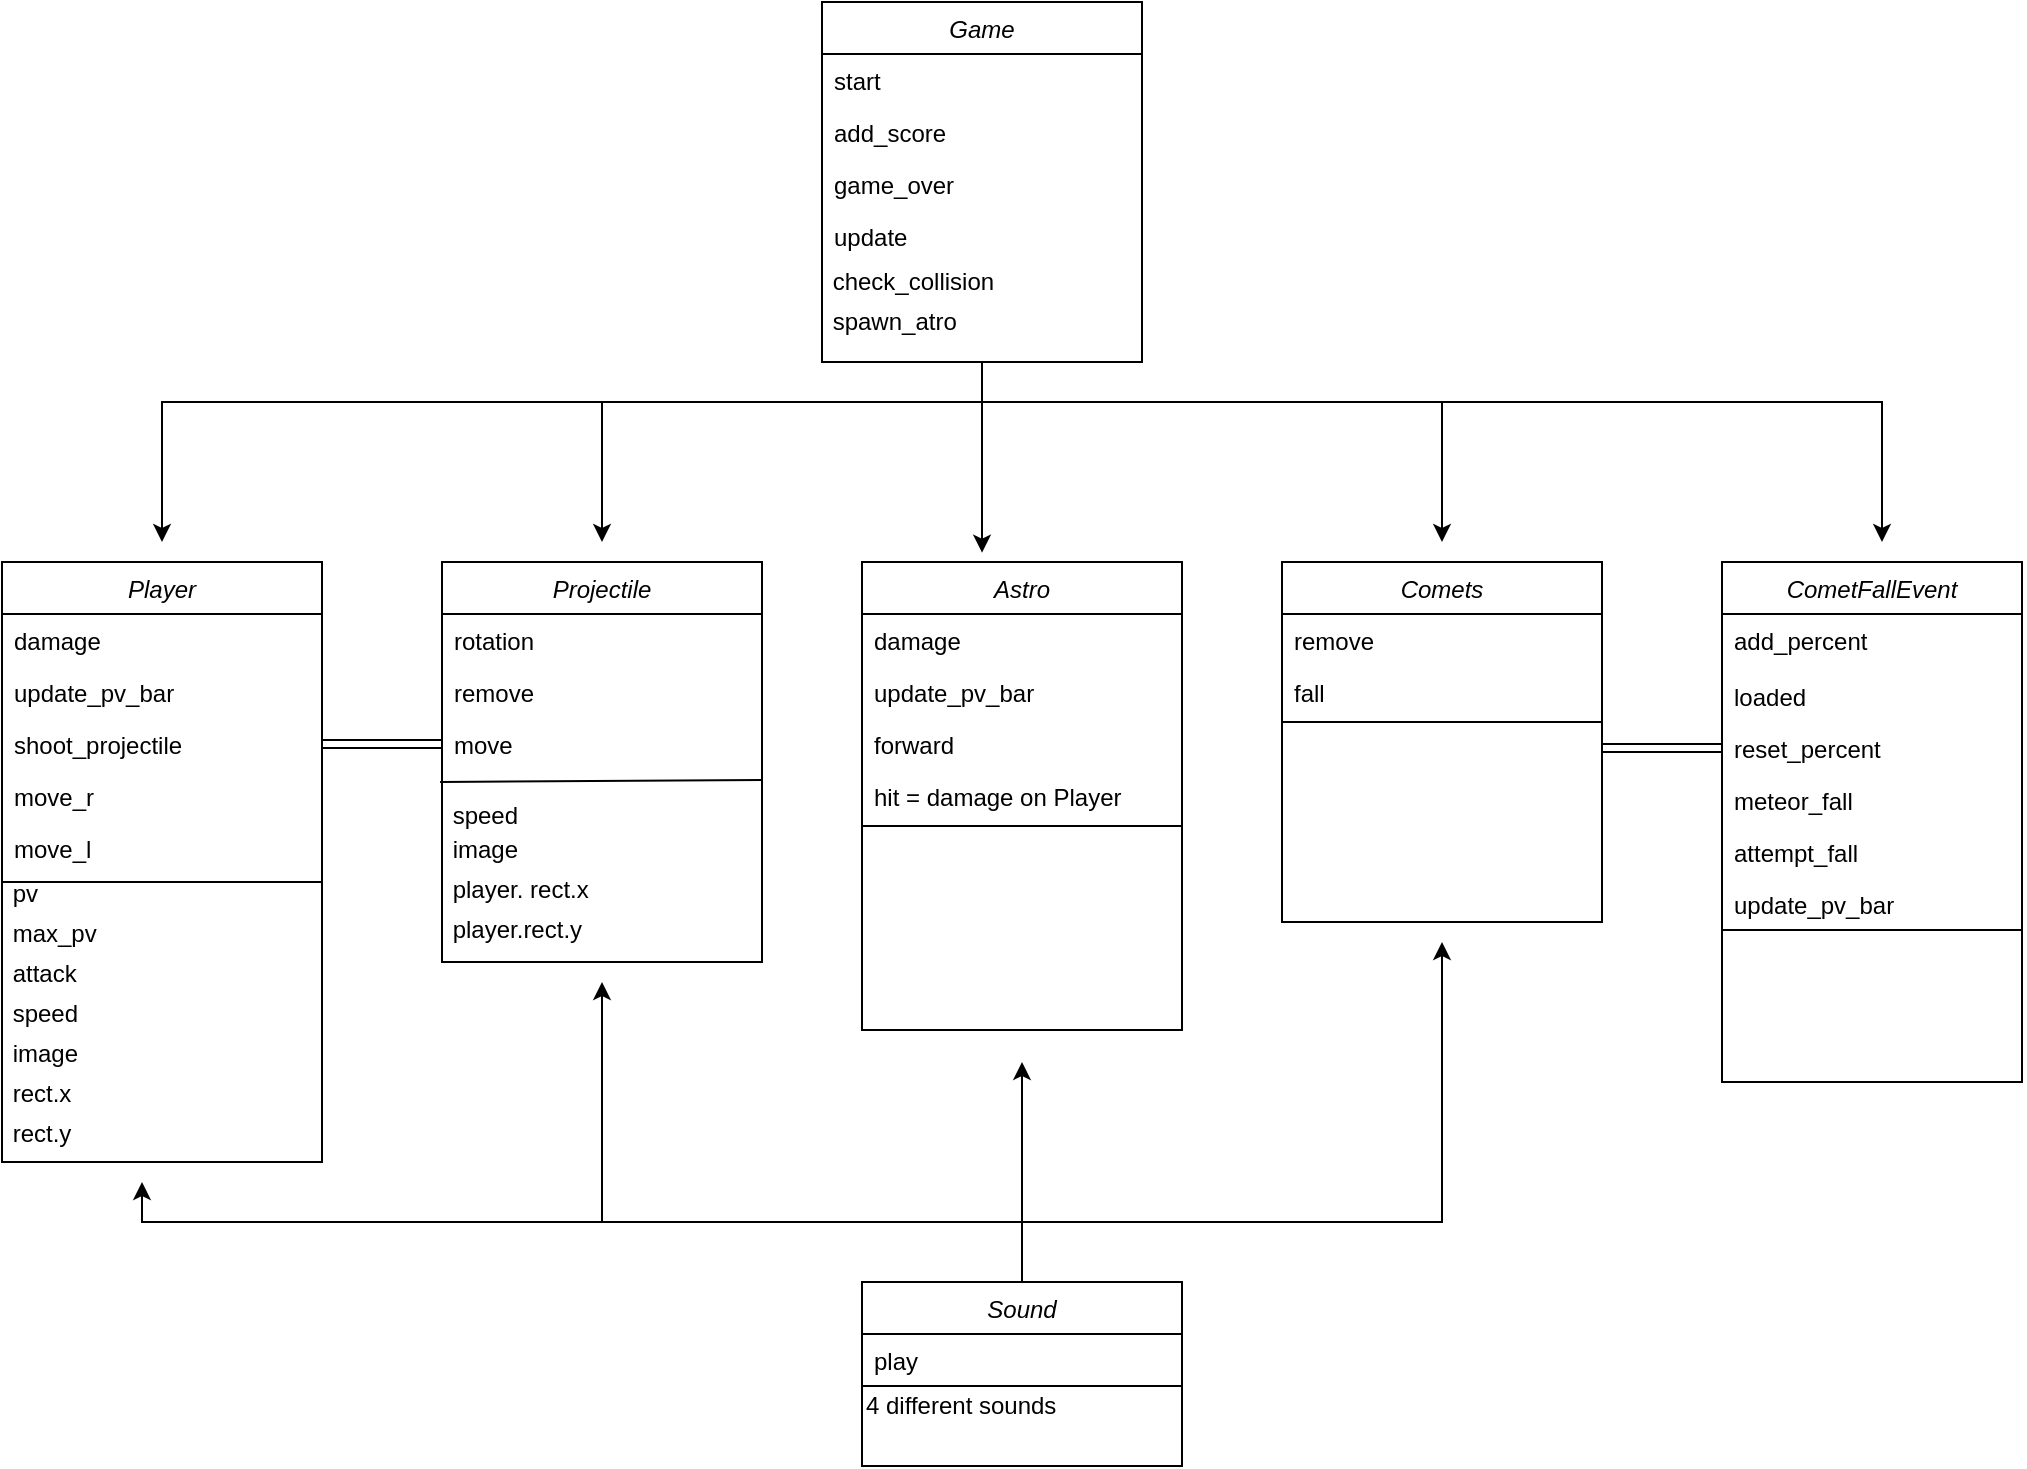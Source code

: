 <mxfile version="14.6.5" type="github">
  <diagram id="a4yLnYOTzEgRWiMyZkhd" name="Page-1">
    <mxGraphModel dx="2561" dy="839" grid="1" gridSize="10" guides="1" tooltips="1" connect="1" arrows="1" fold="1" page="1" pageScale="1" pageWidth="827" pageHeight="1169" math="0" shadow="0">
      <root>
        <mxCell id="0" />
        <mxCell id="1" parent="0" />
        <mxCell id="2H_K8tPodhpWnuWHJw1--14" style="edgeStyle=none;rounded=0;orthogonalLoop=1;jettySize=auto;html=1;entryX=0.375;entryY=-0.02;entryDx=0;entryDy=0;entryPerimeter=0;" edge="1" parent="1" source="P_a_gJJjIW5u5B4pkmQv-1" target="P_a_gJJjIW5u5B4pkmQv-30">
          <mxGeometry relative="1" as="geometry" />
        </mxCell>
        <mxCell id="2H_K8tPodhpWnuWHJw1--15" style="edgeStyle=orthogonalEdgeStyle;rounded=0;orthogonalLoop=1;jettySize=auto;html=1;exitX=0.75;exitY=1;exitDx=0;exitDy=0;" edge="1" parent="1" source="P_a_gJJjIW5u5B4pkmQv-1">
          <mxGeometry relative="1" as="geometry">
            <mxPoint x="610" y="390" as="targetPoint" />
            <Array as="points">
              <mxPoint x="420" y="300" />
              <mxPoint x="380" y="300" />
              <mxPoint x="380" y="320" />
              <mxPoint x="610" y="320" />
            </Array>
          </mxGeometry>
        </mxCell>
        <mxCell id="2H_K8tPodhpWnuWHJw1--16" style="edgeStyle=orthogonalEdgeStyle;rounded=0;orthogonalLoop=1;jettySize=auto;html=1;exitX=0.25;exitY=1;exitDx=0;exitDy=0;" edge="1" parent="1" source="P_a_gJJjIW5u5B4pkmQv-1">
          <mxGeometry relative="1" as="geometry">
            <mxPoint x="-30" y="390" as="targetPoint" />
            <Array as="points">
              <mxPoint x="380" y="300" />
              <mxPoint x="380" y="320" />
              <mxPoint x="-30" y="320" />
            </Array>
          </mxGeometry>
        </mxCell>
        <mxCell id="2H_K8tPodhpWnuWHJw1--17" style="edgeStyle=orthogonalEdgeStyle;rounded=0;orthogonalLoop=1;jettySize=auto;html=1;exitX=0.5;exitY=1;exitDx=0;exitDy=0;" edge="1" parent="1" source="P_a_gJJjIW5u5B4pkmQv-1">
          <mxGeometry relative="1" as="geometry">
            <mxPoint x="830" y="390" as="targetPoint" />
            <Array as="points">
              <mxPoint x="380" y="320" />
            </Array>
          </mxGeometry>
        </mxCell>
        <mxCell id="P_a_gJJjIW5u5B4pkmQv-1" value="Game" style="swimlane;fontStyle=2;align=center;verticalAlign=top;childLayout=stackLayout;horizontal=1;startSize=26;horizontalStack=0;resizeParent=1;resizeLast=0;collapsible=1;marginBottom=0;rounded=0;shadow=0;strokeWidth=1;" parent="1" vertex="1">
          <mxGeometry x="300" y="120" width="160" height="180" as="geometry">
            <mxRectangle x="230" y="140" width="160" height="26" as="alternateBounds" />
          </mxGeometry>
        </mxCell>
        <mxCell id="P_a_gJJjIW5u5B4pkmQv-3" value="start" style="text;align=left;verticalAlign=top;spacingLeft=4;spacingRight=4;overflow=hidden;rotatable=0;points=[[0,0.5],[1,0.5]];portConstraint=eastwest;rounded=0;shadow=0;html=0;" parent="P_a_gJJjIW5u5B4pkmQv-1" vertex="1">
          <mxGeometry y="26" width="160" height="26" as="geometry" />
        </mxCell>
        <mxCell id="P_a_gJJjIW5u5B4pkmQv-4" value="add_score" style="text;align=left;verticalAlign=top;spacingLeft=4;spacingRight=4;overflow=hidden;rotatable=0;points=[[0,0.5],[1,0.5]];portConstraint=eastwest;rounded=0;shadow=0;html=0;" parent="P_a_gJJjIW5u5B4pkmQv-1" vertex="1">
          <mxGeometry y="52" width="160" height="26" as="geometry" />
        </mxCell>
        <mxCell id="P_a_gJJjIW5u5B4pkmQv-6" value="game_over" style="text;align=left;verticalAlign=top;spacingLeft=4;spacingRight=4;overflow=hidden;rotatable=0;points=[[0,0.5],[1,0.5]];portConstraint=eastwest;rounded=0;shadow=0;html=0;" parent="P_a_gJJjIW5u5B4pkmQv-1" vertex="1">
          <mxGeometry y="78" width="160" height="26" as="geometry" />
        </mxCell>
        <mxCell id="P_a_gJJjIW5u5B4pkmQv-7" value="update" style="text;align=left;verticalAlign=top;spacingLeft=4;spacingRight=4;overflow=hidden;rotatable=0;points=[[0,0.5],[1,0.5]];portConstraint=eastwest;rounded=0;shadow=0;html=0;" parent="P_a_gJJjIW5u5B4pkmQv-1" vertex="1">
          <mxGeometry y="104" width="160" height="26" as="geometry" />
        </mxCell>
        <mxCell id="2H_K8tPodhpWnuWHJw1--11" value="&amp;nbsp;check_collision" style="text;html=1;align=left;verticalAlign=middle;resizable=0;points=[];autosize=1;strokeColor=none;" vertex="1" parent="P_a_gJJjIW5u5B4pkmQv-1">
          <mxGeometry y="130" width="160" height="20" as="geometry" />
        </mxCell>
        <mxCell id="2H_K8tPodhpWnuWHJw1--12" value="&amp;nbsp;spawn_atro" style="text;html=1;align=left;verticalAlign=middle;resizable=0;points=[];autosize=1;strokeColor=none;" vertex="1" parent="P_a_gJJjIW5u5B4pkmQv-1">
          <mxGeometry y="150" width="160" height="20" as="geometry" />
        </mxCell>
        <mxCell id="P_a_gJJjIW5u5B4pkmQv-10" value="Player" style="swimlane;fontStyle=2;align=center;verticalAlign=top;childLayout=stackLayout;horizontal=1;startSize=26;horizontalStack=0;resizeParent=1;resizeLast=0;collapsible=1;marginBottom=0;rounded=0;shadow=0;strokeWidth=1;" parent="1" vertex="1">
          <mxGeometry x="-110" y="400" width="160" height="300" as="geometry">
            <mxRectangle x="540" y="30" width="160" height="26" as="alternateBounds" />
          </mxGeometry>
        </mxCell>
        <mxCell id="P_a_gJJjIW5u5B4pkmQv-12" value="damage" style="text;align=left;verticalAlign=top;spacingLeft=4;spacingRight=4;overflow=hidden;rotatable=0;points=[[0,0.5],[1,0.5]];portConstraint=eastwest;rounded=0;shadow=0;html=0;" parent="P_a_gJJjIW5u5B4pkmQv-10" vertex="1">
          <mxGeometry y="26" width="160" height="26" as="geometry" />
        </mxCell>
        <mxCell id="P_a_gJJjIW5u5B4pkmQv-13" value="update_pv_bar" style="text;align=left;verticalAlign=top;spacingLeft=4;spacingRight=4;overflow=hidden;rotatable=0;points=[[0,0.5],[1,0.5]];portConstraint=eastwest;rounded=0;shadow=0;html=0;" parent="P_a_gJJjIW5u5B4pkmQv-10" vertex="1">
          <mxGeometry y="52" width="160" height="26" as="geometry" />
        </mxCell>
        <mxCell id="P_a_gJJjIW5u5B4pkmQv-14" value="shoot_projectile" style="text;align=left;verticalAlign=top;spacingLeft=4;spacingRight=4;overflow=hidden;rotatable=0;points=[[0,0.5],[1,0.5]];portConstraint=eastwest;rounded=0;shadow=0;html=0;" parent="P_a_gJJjIW5u5B4pkmQv-10" vertex="1">
          <mxGeometry y="78" width="160" height="26" as="geometry" />
        </mxCell>
        <mxCell id="P_a_gJJjIW5u5B4pkmQv-15" value="move_r" style="text;align=left;verticalAlign=top;spacingLeft=4;spacingRight=4;overflow=hidden;rotatable=0;points=[[0,0.5],[1,0.5]];portConstraint=eastwest;rounded=0;shadow=0;html=0;" parent="P_a_gJJjIW5u5B4pkmQv-10" vertex="1">
          <mxGeometry y="104" width="160" height="26" as="geometry" />
        </mxCell>
        <mxCell id="P_a_gJJjIW5u5B4pkmQv-16" value="move_l" style="text;align=left;verticalAlign=top;spacingLeft=4;spacingRight=4;overflow=hidden;rotatable=0;points=[[0,0.5],[1,0.5]];portConstraint=eastwest;rounded=0;shadow=0;html=0;" parent="P_a_gJJjIW5u5B4pkmQv-10" vertex="1">
          <mxGeometry y="130" width="160" height="26" as="geometry" />
        </mxCell>
        <mxCell id="2H_K8tPodhpWnuWHJw1--8" value="" style="endArrow=none;html=1;entryX=1.031;entryY=1.077;entryDx=0;entryDy=0;entryPerimeter=0;" edge="1" parent="P_a_gJJjIW5u5B4pkmQv-10">
          <mxGeometry width="50" height="50" relative="1" as="geometry">
            <mxPoint y="160" as="sourcePoint" />
            <mxPoint x="160.0" y="160.002" as="targetPoint" />
          </mxGeometry>
        </mxCell>
        <mxCell id="2H_K8tPodhpWnuWHJw1--30" value="&amp;nbsp;pv" style="text;html=1;align=left;verticalAlign=middle;resizable=0;points=[];autosize=1;strokeColor=none;" vertex="1" parent="P_a_gJJjIW5u5B4pkmQv-10">
          <mxGeometry y="156" width="160" height="20" as="geometry" />
        </mxCell>
        <mxCell id="2H_K8tPodhpWnuWHJw1--33" value="&amp;nbsp;max_pv" style="text;html=1;align=left;verticalAlign=middle;resizable=0;points=[];autosize=1;strokeColor=none;" vertex="1" parent="P_a_gJJjIW5u5B4pkmQv-10">
          <mxGeometry y="176" width="160" height="20" as="geometry" />
        </mxCell>
        <mxCell id="2H_K8tPodhpWnuWHJw1--34" value="&amp;nbsp;attack" style="text;html=1;align=left;verticalAlign=middle;resizable=0;points=[];autosize=1;strokeColor=none;" vertex="1" parent="P_a_gJJjIW5u5B4pkmQv-10">
          <mxGeometry y="196" width="160" height="20" as="geometry" />
        </mxCell>
        <mxCell id="2H_K8tPodhpWnuWHJw1--35" value="&amp;nbsp;speed" style="text;html=1;align=left;verticalAlign=middle;resizable=0;points=[];autosize=1;strokeColor=none;" vertex="1" parent="P_a_gJJjIW5u5B4pkmQv-10">
          <mxGeometry y="216" width="160" height="20" as="geometry" />
        </mxCell>
        <mxCell id="2H_K8tPodhpWnuWHJw1--36" value="&amp;nbsp;image" style="text;html=1;align=left;verticalAlign=middle;resizable=0;points=[];autosize=1;strokeColor=none;" vertex="1" parent="P_a_gJJjIW5u5B4pkmQv-10">
          <mxGeometry y="236" width="160" height="20" as="geometry" />
        </mxCell>
        <mxCell id="2H_K8tPodhpWnuWHJw1--37" value="&amp;nbsp;rect.x&amp;nbsp;" style="text;html=1;align=left;verticalAlign=middle;resizable=0;points=[];autosize=1;strokeColor=none;" vertex="1" parent="P_a_gJJjIW5u5B4pkmQv-10">
          <mxGeometry y="256" width="160" height="20" as="geometry" />
        </mxCell>
        <mxCell id="2H_K8tPodhpWnuWHJw1--38" value="&amp;nbsp;rect.y" style="text;html=1;align=left;verticalAlign=middle;resizable=0;points=[];autosize=1;strokeColor=none;" vertex="1" parent="P_a_gJJjIW5u5B4pkmQv-10">
          <mxGeometry y="276" width="160" height="20" as="geometry" />
        </mxCell>
        <mxCell id="P_a_gJJjIW5u5B4pkmQv-18" value="Projectile" style="swimlane;fontStyle=2;align=center;verticalAlign=top;childLayout=stackLayout;horizontal=1;startSize=26;horizontalStack=0;resizeParent=1;resizeLast=0;collapsible=1;marginBottom=0;rounded=0;shadow=0;strokeWidth=1;" parent="1" vertex="1">
          <mxGeometry x="110" y="400" width="160" height="200" as="geometry">
            <mxRectangle x="230" y="140" width="160" height="26" as="alternateBounds" />
          </mxGeometry>
        </mxCell>
        <mxCell id="P_a_gJJjIW5u5B4pkmQv-19" value="rotation" style="text;align=left;verticalAlign=top;spacingLeft=4;spacingRight=4;overflow=hidden;rotatable=0;points=[[0,0.5],[1,0.5]];portConstraint=eastwest;rounded=0;shadow=0;html=0;" parent="P_a_gJJjIW5u5B4pkmQv-18" vertex="1">
          <mxGeometry y="26" width="160" height="26" as="geometry" />
        </mxCell>
        <mxCell id="P_a_gJJjIW5u5B4pkmQv-20" value="remove" style="text;align=left;verticalAlign=top;spacingLeft=4;spacingRight=4;overflow=hidden;rotatable=0;points=[[0,0.5],[1,0.5]];portConstraint=eastwest;rounded=0;shadow=0;html=0;" parent="P_a_gJJjIW5u5B4pkmQv-18" vertex="1">
          <mxGeometry y="52" width="160" height="26" as="geometry" />
        </mxCell>
        <mxCell id="P_a_gJJjIW5u5B4pkmQv-22" value="move" style="text;align=left;verticalAlign=top;spacingLeft=4;spacingRight=4;overflow=hidden;rotatable=0;points=[[0,0.5],[1,0.5]];portConstraint=eastwest;rounded=0;shadow=0;html=0;" parent="P_a_gJJjIW5u5B4pkmQv-18" vertex="1">
          <mxGeometry y="78" width="160" height="26" as="geometry" />
        </mxCell>
        <mxCell id="B7ljv2a7CQXohOee3qGk-2" value="" style="endArrow=none;html=1;exitX=-0.006;exitY=0.231;exitDx=0;exitDy=0;exitPerimeter=0;" parent="P_a_gJJjIW5u5B4pkmQv-18" edge="1">
          <mxGeometry width="50" height="50" relative="1" as="geometry">
            <mxPoint x="-0.96" y="110.006" as="sourcePoint" />
            <mxPoint x="160" y="109" as="targetPoint" />
          </mxGeometry>
        </mxCell>
        <mxCell id="2H_K8tPodhpWnuWHJw1--39" value="&lt;br&gt;&amp;nbsp;speed" style="text;html=1;align=left;verticalAlign=middle;resizable=0;points=[];autosize=1;strokeColor=none;" vertex="1" parent="P_a_gJJjIW5u5B4pkmQv-18">
          <mxGeometry y="104" width="160" height="30" as="geometry" />
        </mxCell>
        <mxCell id="2H_K8tPodhpWnuWHJw1--41" value="&amp;nbsp;image" style="text;html=1;align=left;verticalAlign=middle;resizable=0;points=[];autosize=1;strokeColor=none;" vertex="1" parent="P_a_gJJjIW5u5B4pkmQv-18">
          <mxGeometry y="134" width="160" height="20" as="geometry" />
        </mxCell>
        <mxCell id="2H_K8tPodhpWnuWHJw1--42" value="&amp;nbsp;player. rect.x" style="text;html=1;align=left;verticalAlign=middle;resizable=0;points=[];autosize=1;strokeColor=none;" vertex="1" parent="P_a_gJJjIW5u5B4pkmQv-18">
          <mxGeometry y="154" width="160" height="20" as="geometry" />
        </mxCell>
        <mxCell id="2H_K8tPodhpWnuWHJw1--43" value="&amp;nbsp;player.rect.y" style="text;html=1;align=left;verticalAlign=middle;resizable=0;points=[];autosize=1;strokeColor=none;" vertex="1" parent="P_a_gJJjIW5u5B4pkmQv-18">
          <mxGeometry y="174" width="160" height="20" as="geometry" />
        </mxCell>
        <mxCell id="P_a_gJJjIW5u5B4pkmQv-30" value="Astro" style="swimlane;fontStyle=2;align=center;verticalAlign=top;childLayout=stackLayout;horizontal=1;startSize=26;horizontalStack=0;resizeParent=1;resizeLast=0;collapsible=1;marginBottom=0;rounded=0;shadow=0;strokeWidth=1;" parent="1" vertex="1">
          <mxGeometry x="320" y="400" width="160" height="234" as="geometry">
            <mxRectangle x="230" y="140" width="160" height="26" as="alternateBounds" />
          </mxGeometry>
        </mxCell>
        <mxCell id="P_a_gJJjIW5u5B4pkmQv-32" value="damage" style="text;align=left;verticalAlign=top;spacingLeft=4;spacingRight=4;overflow=hidden;rotatable=0;points=[[0,0.5],[1,0.5]];portConstraint=eastwest;rounded=0;shadow=0;html=0;" parent="P_a_gJJjIW5u5B4pkmQv-30" vertex="1">
          <mxGeometry y="26" width="160" height="26" as="geometry" />
        </mxCell>
        <mxCell id="P_a_gJJjIW5u5B4pkmQv-33" value="update_pv_bar" style="text;align=left;verticalAlign=top;spacingLeft=4;spacingRight=4;overflow=hidden;rotatable=0;points=[[0,0.5],[1,0.5]];portConstraint=eastwest;rounded=0;shadow=0;html=0;" parent="P_a_gJJjIW5u5B4pkmQv-30" vertex="1">
          <mxGeometry y="52" width="160" height="26" as="geometry" />
        </mxCell>
        <mxCell id="P_a_gJJjIW5u5B4pkmQv-35" value="forward" style="text;align=left;verticalAlign=top;spacingLeft=4;spacingRight=4;overflow=hidden;rotatable=0;points=[[0,0.5],[1,0.5]];portConstraint=eastwest;rounded=0;shadow=0;html=0;" parent="P_a_gJJjIW5u5B4pkmQv-30" vertex="1">
          <mxGeometry y="78" width="160" height="26" as="geometry" />
        </mxCell>
        <mxCell id="P_a_gJJjIW5u5B4pkmQv-36" value="hit = damage on Player&#xa; " style="text;align=left;verticalAlign=top;spacingLeft=4;spacingRight=4;overflow=hidden;rotatable=0;points=[[0,0.5],[1,0.5]];portConstraint=eastwest;rounded=0;shadow=0;html=0;" parent="P_a_gJJjIW5u5B4pkmQv-30" vertex="1">
          <mxGeometry y="104" width="160" height="26" as="geometry" />
        </mxCell>
        <mxCell id="B7ljv2a7CQXohOee3qGk-5" value="" style="endArrow=none;html=1;" parent="P_a_gJJjIW5u5B4pkmQv-30" edge="1">
          <mxGeometry width="50" height="50" relative="1" as="geometry">
            <mxPoint y="132" as="sourcePoint" />
            <mxPoint x="160" y="132" as="targetPoint" />
          </mxGeometry>
        </mxCell>
        <mxCell id="P_a_gJJjIW5u5B4pkmQv-38" value="CometFallEvent" style="swimlane;fontStyle=2;align=center;verticalAlign=top;childLayout=stackLayout;horizontal=1;startSize=26;horizontalStack=0;resizeParent=1;resizeLast=0;collapsible=1;marginBottom=0;rounded=0;shadow=0;strokeWidth=1;" parent="1" vertex="1">
          <mxGeometry x="750" y="400" width="150" height="260" as="geometry">
            <mxRectangle x="230" y="140" width="160" height="26" as="alternateBounds" />
          </mxGeometry>
        </mxCell>
        <mxCell id="P_a_gJJjIW5u5B4pkmQv-40" value="add_percent" style="text;align=left;verticalAlign=top;spacingLeft=4;spacingRight=4;overflow=hidden;rotatable=0;points=[[0,0.5],[1,0.5]];portConstraint=eastwest;rounded=0;shadow=0;html=0;" parent="P_a_gJJjIW5u5B4pkmQv-38" vertex="1">
          <mxGeometry y="26" width="150" height="28" as="geometry" />
        </mxCell>
        <mxCell id="P_a_gJJjIW5u5B4pkmQv-42" value="loaded" style="text;align=left;verticalAlign=top;spacingLeft=4;spacingRight=4;overflow=hidden;rotatable=0;points=[[0,0.5],[1,0.5]];portConstraint=eastwest;rounded=0;shadow=0;html=0;" parent="P_a_gJJjIW5u5B4pkmQv-38" vertex="1">
          <mxGeometry y="54" width="150" height="26" as="geometry" />
        </mxCell>
        <mxCell id="P_a_gJJjIW5u5B4pkmQv-43" value="reset_percent" style="text;align=left;verticalAlign=top;spacingLeft=4;spacingRight=4;overflow=hidden;rotatable=0;points=[[0,0.5],[1,0.5]];portConstraint=eastwest;rounded=0;shadow=0;html=0;" parent="P_a_gJJjIW5u5B4pkmQv-38" vertex="1">
          <mxGeometry y="80" width="150" height="26" as="geometry" />
        </mxCell>
        <mxCell id="P_a_gJJjIW5u5B4pkmQv-44" value="meteor_fall" style="text;align=left;verticalAlign=top;spacingLeft=4;spacingRight=4;overflow=hidden;rotatable=0;points=[[0,0.5],[1,0.5]];portConstraint=eastwest;rounded=0;shadow=0;html=0;" parent="P_a_gJJjIW5u5B4pkmQv-38" vertex="1">
          <mxGeometry y="106" width="150" height="26" as="geometry" />
        </mxCell>
        <mxCell id="P_a_gJJjIW5u5B4pkmQv-47" value="attempt_fall" style="text;align=left;verticalAlign=top;spacingLeft=4;spacingRight=4;overflow=hidden;rotatable=0;points=[[0,0.5],[1,0.5]];portConstraint=eastwest;rounded=0;shadow=0;html=0;" parent="P_a_gJJjIW5u5B4pkmQv-38" vertex="1">
          <mxGeometry y="132" width="150" height="26" as="geometry" />
        </mxCell>
        <mxCell id="P_a_gJJjIW5u5B4pkmQv-45" value="update_pv_bar" style="text;align=left;verticalAlign=top;spacingLeft=4;spacingRight=4;overflow=hidden;rotatable=0;points=[[0,0.5],[1,0.5]];portConstraint=eastwest;rounded=0;shadow=0;html=0;" parent="P_a_gJJjIW5u5B4pkmQv-38" vertex="1">
          <mxGeometry y="158" width="150" height="26" as="geometry" />
        </mxCell>
        <mxCell id="2H_K8tPodhpWnuWHJw1--4" value="" style="endArrow=none;html=1;" edge="1" parent="P_a_gJJjIW5u5B4pkmQv-38">
          <mxGeometry width="50" height="50" relative="1" as="geometry">
            <mxPoint y="184" as="sourcePoint" />
            <mxPoint x="150" y="184" as="targetPoint" />
          </mxGeometry>
        </mxCell>
        <mxCell id="2H_K8tPodhpWnuWHJw1--23" style="edgeStyle=elbowEdgeStyle;shape=link;rounded=0;orthogonalLoop=1;jettySize=auto;elbow=vertical;html=1;entryX=0;entryY=0.5;entryDx=0;entryDy=0;" edge="1" parent="1" target="P_a_gJJjIW5u5B4pkmQv-43">
          <mxGeometry relative="1" as="geometry">
            <mxPoint x="690" y="493" as="sourcePoint" />
          </mxGeometry>
        </mxCell>
        <mxCell id="P_a_gJJjIW5u5B4pkmQv-48" value="Comets" style="swimlane;fontStyle=2;align=center;verticalAlign=top;childLayout=stackLayout;horizontal=1;startSize=26;horizontalStack=0;resizeParent=1;resizeLast=0;collapsible=1;marginBottom=0;rounded=0;shadow=0;strokeWidth=1;" parent="1" vertex="1">
          <mxGeometry x="530" y="400" width="160" height="180" as="geometry">
            <mxRectangle x="230" y="140" width="160" height="26" as="alternateBounds" />
          </mxGeometry>
        </mxCell>
        <mxCell id="P_a_gJJjIW5u5B4pkmQv-49" value="remove" style="text;align=left;verticalAlign=top;spacingLeft=4;spacingRight=4;overflow=hidden;rotatable=0;points=[[0,0.5],[1,0.5]];portConstraint=eastwest;rounded=0;shadow=0;html=0;" parent="P_a_gJJjIW5u5B4pkmQv-48" vertex="1">
          <mxGeometry y="26" width="160" height="26" as="geometry" />
        </mxCell>
        <mxCell id="P_a_gJJjIW5u5B4pkmQv-50" value="fall" style="text;align=left;verticalAlign=top;spacingLeft=4;spacingRight=4;overflow=hidden;rotatable=0;points=[[0,0.5],[1,0.5]];portConstraint=eastwest;rounded=0;shadow=0;html=0;" parent="P_a_gJJjIW5u5B4pkmQv-48" vertex="1">
          <mxGeometry y="52" width="160" height="26" as="geometry" />
        </mxCell>
        <mxCell id="2H_K8tPodhpWnuWHJw1--5" value="" style="endArrow=none;html=1;entryX=1.031;entryY=1.077;entryDx=0;entryDy=0;entryPerimeter=0;" edge="1" parent="P_a_gJJjIW5u5B4pkmQv-48">
          <mxGeometry width="50" height="50" relative="1" as="geometry">
            <mxPoint y="80" as="sourcePoint" />
            <mxPoint x="160.0" y="80.002" as="targetPoint" />
          </mxGeometry>
        </mxCell>
        <mxCell id="2H_K8tPodhpWnuWHJw1--1" style="edgeStyle=orthogonalEdgeStyle;rounded=0;orthogonalLoop=1;jettySize=auto;html=1;exitX=0.5;exitY=1;exitDx=0;exitDy=0;" edge="1" parent="1" source="P_a_gJJjIW5u5B4pkmQv-1">
          <mxGeometry relative="1" as="geometry">
            <mxPoint x="190" y="390" as="targetPoint" />
            <mxPoint x="380" y="320" as="sourcePoint" />
            <Array as="points">
              <mxPoint x="380" y="320" />
              <mxPoint x="190" y="320" />
            </Array>
          </mxGeometry>
        </mxCell>
        <mxCell id="P_a_gJJjIW5u5B4pkmQv-58" value="Sound" style="swimlane;fontStyle=2;align=center;verticalAlign=top;childLayout=stackLayout;horizontal=1;startSize=26;horizontalStack=0;resizeParent=1;resizeLast=0;collapsible=1;marginBottom=0;rounded=0;shadow=0;strokeWidth=1;" parent="1" vertex="1">
          <mxGeometry x="320" y="760" width="160" height="92" as="geometry">
            <mxRectangle x="230" y="140" width="160" height="26" as="alternateBounds" />
          </mxGeometry>
        </mxCell>
        <mxCell id="P_a_gJJjIW5u5B4pkmQv-59" value="play" style="text;align=left;verticalAlign=top;spacingLeft=4;spacingRight=4;overflow=hidden;rotatable=0;points=[[0,0.5],[1,0.5]];portConstraint=eastwest;rounded=0;shadow=0;html=0;" parent="P_a_gJJjIW5u5B4pkmQv-58" vertex="1">
          <mxGeometry y="26" width="160" height="26" as="geometry" />
        </mxCell>
        <mxCell id="2H_K8tPodhpWnuWHJw1--9" value="" style="endArrow=none;html=1;entryX=1.031;entryY=1.077;entryDx=0;entryDy=0;entryPerimeter=0;" edge="1" parent="P_a_gJJjIW5u5B4pkmQv-58">
          <mxGeometry width="50" height="50" relative="1" as="geometry">
            <mxPoint y="52" as="sourcePoint" />
            <mxPoint x="160" y="52.002" as="targetPoint" />
          </mxGeometry>
        </mxCell>
        <mxCell id="2H_K8tPodhpWnuWHJw1--25" value="4 different sounds" style="text;html=1;align=left;verticalAlign=middle;resizable=0;points=[];autosize=1;strokeColor=none;" vertex="1" parent="P_a_gJJjIW5u5B4pkmQv-58">
          <mxGeometry y="52" width="160" height="20" as="geometry" />
        </mxCell>
        <mxCell id="2H_K8tPodhpWnuWHJw1--18" style="edgeStyle=none;rounded=0;orthogonalLoop=1;jettySize=auto;html=1;exitX=0.5;exitY=0;exitDx=0;exitDy=0;" edge="1" parent="1" source="P_a_gJJjIW5u5B4pkmQv-58">
          <mxGeometry relative="1" as="geometry">
            <mxPoint x="300" y="740" as="sourcePoint" />
            <mxPoint x="400" y="650" as="targetPoint" />
          </mxGeometry>
        </mxCell>
        <mxCell id="2H_K8tPodhpWnuWHJw1--19" style="edgeStyle=orthogonalEdgeStyle;rounded=0;orthogonalLoop=1;jettySize=auto;html=1;exitX=0.5;exitY=0;exitDx=0;exitDy=0;" edge="1" parent="1" source="P_a_gJJjIW5u5B4pkmQv-58">
          <mxGeometry relative="1" as="geometry">
            <mxPoint x="190" y="610" as="targetPoint" />
            <mxPoint x="380" y="790" as="sourcePoint" />
            <Array as="points">
              <mxPoint x="400" y="730" />
              <mxPoint x="190" y="730" />
            </Array>
          </mxGeometry>
        </mxCell>
        <mxCell id="2H_K8tPodhpWnuWHJw1--20" style="edgeStyle=orthogonalEdgeStyle;rounded=0;orthogonalLoop=1;jettySize=auto;html=1;exitX=0.5;exitY=1;exitDx=0;exitDy=0;" edge="1" parent="1">
          <mxGeometry relative="1" as="geometry">
            <mxPoint x="-40" y="710" as="targetPoint" />
            <mxPoint x="190" y="690" as="sourcePoint" />
            <Array as="points">
              <mxPoint x="190" y="730" />
              <mxPoint x="-40" y="730" />
            </Array>
          </mxGeometry>
        </mxCell>
        <mxCell id="2H_K8tPodhpWnuWHJw1--21" style="edgeStyle=orthogonalEdgeStyle;rounded=0;orthogonalLoop=1;jettySize=auto;html=1;exitX=0.5;exitY=0;exitDx=0;exitDy=0;" edge="1" parent="1" source="P_a_gJJjIW5u5B4pkmQv-58">
          <mxGeometry relative="1" as="geometry">
            <mxPoint x="610" y="590" as="targetPoint" />
            <mxPoint x="650" y="640" as="sourcePoint" />
            <Array as="points">
              <mxPoint x="400" y="730" />
              <mxPoint x="610" y="730" />
            </Array>
          </mxGeometry>
        </mxCell>
        <mxCell id="2H_K8tPodhpWnuWHJw1--24" style="edgeStyle=elbowEdgeStyle;shape=link;rounded=0;orthogonalLoop=1;jettySize=auto;elbow=vertical;html=1;exitX=1;exitY=0.5;exitDx=0;exitDy=0;entryX=0;entryY=0.5;entryDx=0;entryDy=0;" edge="1" parent="1" source="P_a_gJJjIW5u5B4pkmQv-14" target="P_a_gJJjIW5u5B4pkmQv-22">
          <mxGeometry relative="1" as="geometry" />
        </mxCell>
      </root>
    </mxGraphModel>
  </diagram>
</mxfile>
